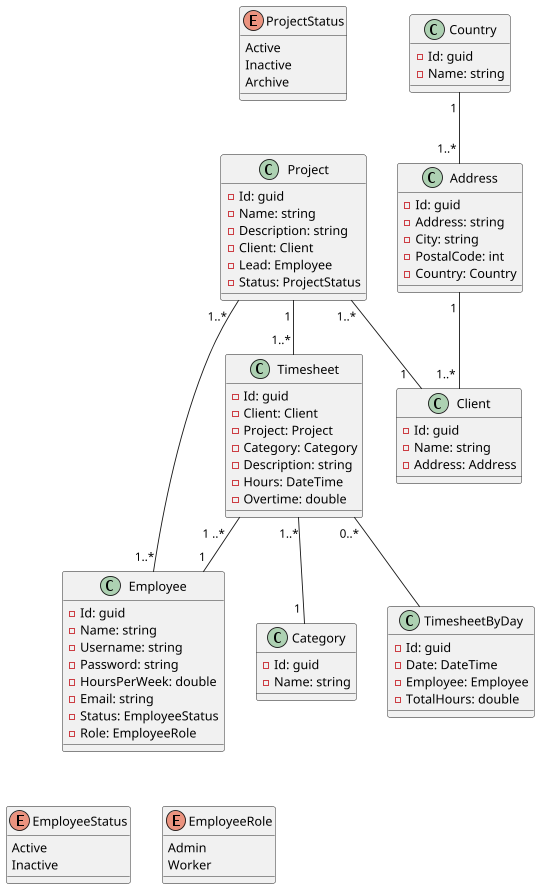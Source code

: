 @startuml UML
scale 0.9
enum ProjectStatus{
    Active
    Inactive
    Archive
}
class Project{
    -Id: guid 
    -Name: string
    -Description: string
    -Client: Client
    -Lead: Employee
    -Status: ProjectStatus
}

enum EmployeeStatus{
    Active
    Inactive
}

enum EmployeeRole{
    Admin
    Worker
}

class Employee{
    -Id: guid
    -Name: string
    -Username: string
    -Password: string
    -HoursPerWeek: double
    -Email: string
    -Status: EmployeeStatus
    -Role: EmployeeRole
}

class Client{
    -Id: guid
    -Name: string
    -Address: Address
}

class Address{
    -Id: guid
    -Address: string
    -City: string
    -PostalCode: int
    -Country: Country
}

class Country{
    -Id: guid
    -Name: string
}

class Category{
    -Id: guid
    -Name: string
}

class Timesheet{
    -Id: guid
    -Client: Client
    -Project: Project
    -Category: Category
    -Description: string
    -Hours: DateTime
    -Overtime: double
}

class TimesheetByDay{
    -Id: guid
    -Date: DateTime
    -Employee: Employee
    -TotalHours: double
}

Project "1..*  " -- "1..*" Employee
Project "1..*" -- "1   " Client
Project "1 " -- "1..* " Timesheet
Timesheet "1..*" -- "1 " Category
Timesheet "1 ..*   " -- "1 " Employee
Timesheet "0..*" -- TimesheetByDay
Country "1 " -- "1..* " Address
Address "1 " -- "1..* " Client
ProjectStatus -[hidden]- Project
Employee -[hidden]- EmployeeRole
Employee -[hidden]- EmployeeStatus

@enduml